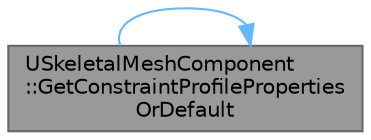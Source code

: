 digraph "USkeletalMeshComponent::GetConstraintProfilePropertiesOrDefault"
{
 // INTERACTIVE_SVG=YES
 // LATEX_PDF_SIZE
  bgcolor="transparent";
  edge [fontname=Helvetica,fontsize=10,labelfontname=Helvetica,labelfontsize=10];
  node [fontname=Helvetica,fontsize=10,shape=box,height=0.2,width=0.4];
  rankdir="LR";
  Node1 [id="Node000001",label="USkeletalMeshComponent\l::GetConstraintProfileProperties\lOrDefault",height=0.2,width=0.4,color="gray40", fillcolor="grey60", style="filled", fontcolor="black",tooltip="Gets the constraint profile properties that a joint drive would adopt if it were set to the given con..."];
  Node1 -> Node1 [id="edge1_Node000001_Node000001",color="steelblue1",style="solid",tooltip=" "];
}
